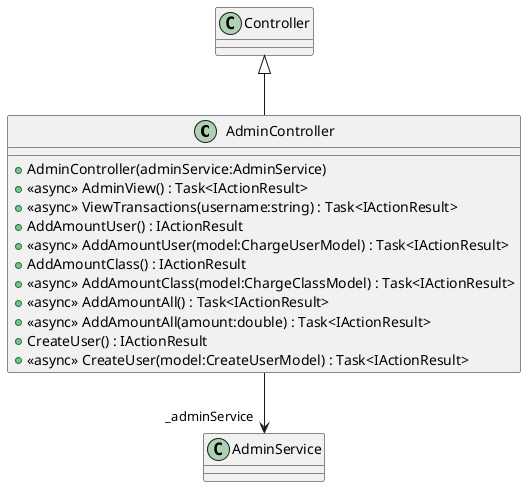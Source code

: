 @startuml
class AdminController {
    + AdminController(adminService:AdminService)
    + <<async>> AdminView() : Task<IActionResult>
    + <<async>> ViewTransactions(username:string) : Task<IActionResult>
    + AddAmountUser() : IActionResult
    + <<async>> AddAmountUser(model:ChargeUserModel) : Task<IActionResult>
    + AddAmountClass() : IActionResult
    + <<async>> AddAmountClass(model:ChargeClassModel) : Task<IActionResult>
    + <<async>> AddAmountAll() : Task<IActionResult>
    + <<async>> AddAmountAll(amount:double) : Task<IActionResult>
    + CreateUser() : IActionResult
    + <<async>> CreateUser(model:CreateUserModel) : Task<IActionResult>
}
Controller <|-- AdminController
AdminController --> "_adminService" AdminService
@enduml
